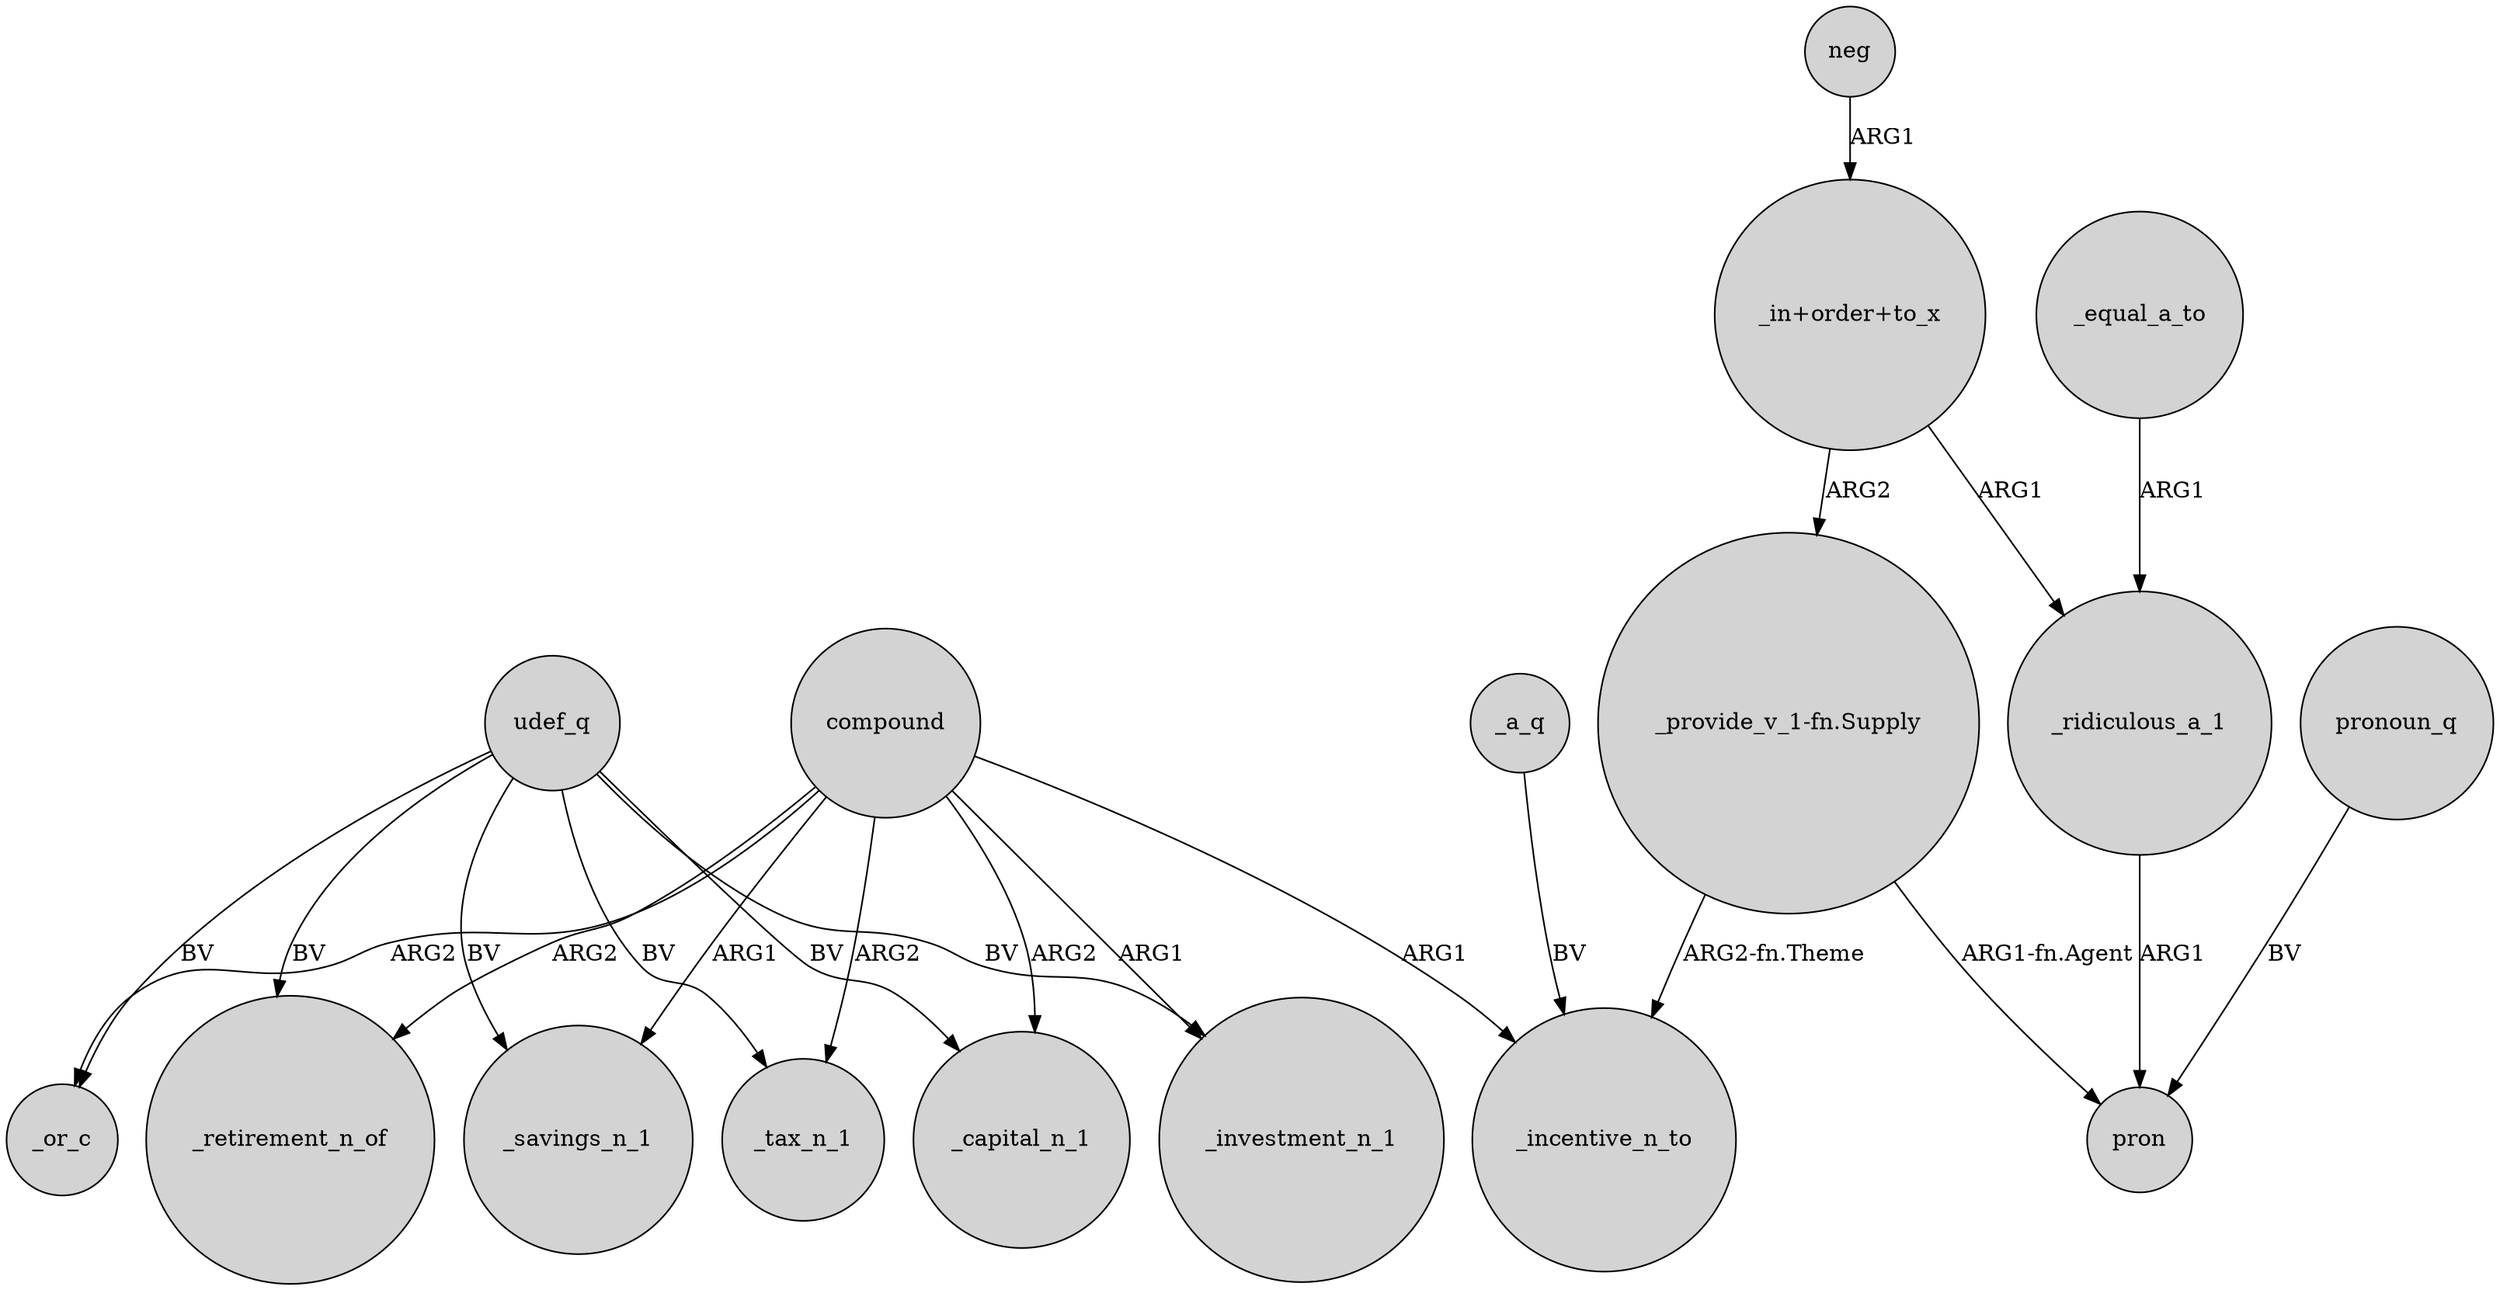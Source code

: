 digraph {
	node [shape=circle style=filled]
	compound -> _or_c [label=ARG2]
	"_provide_v_1-fn.Supply" -> pron [label="ARG1-fn.Agent"]
	compound -> _capital_n_1 [label=ARG2]
	_ridiculous_a_1 -> pron [label=ARG1]
	neg -> "_in+order+to_x" [label=ARG1]
	udef_q -> _savings_n_1 [label=BV]
	udef_q -> _or_c [label=BV]
	"_in+order+to_x" -> _ridiculous_a_1 [label=ARG1]
	compound -> _investment_n_1 [label=ARG1]
	udef_q -> _retirement_n_of [label=BV]
	pronoun_q -> pron [label=BV]
	udef_q -> _tax_n_1 [label=BV]
	_a_q -> _incentive_n_to [label=BV]
	compound -> _retirement_n_of [label=ARG2]
	compound -> _savings_n_1 [label=ARG1]
	udef_q -> _investment_n_1 [label=BV]
	"_in+order+to_x" -> "_provide_v_1-fn.Supply" [label=ARG2]
	"_provide_v_1-fn.Supply" -> _incentive_n_to [label="ARG2-fn.Theme"]
	compound -> _tax_n_1 [label=ARG2]
	compound -> _incentive_n_to [label=ARG1]
	udef_q -> _capital_n_1 [label=BV]
	_equal_a_to -> _ridiculous_a_1 [label=ARG1]
}
